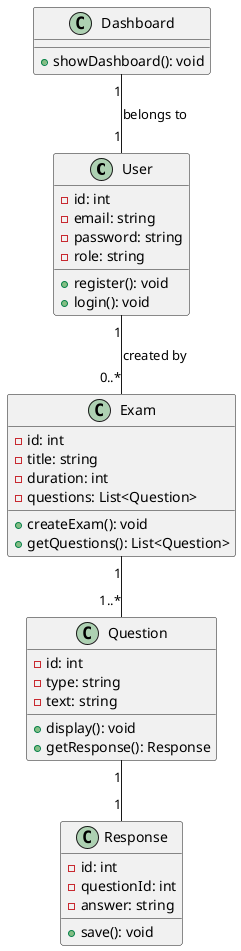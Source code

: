 @startuml

class User {
  - id: int
  - email: string
  - password: string
  - role: string
  + register(): void
  + login(): void
}

class Exam {
  - id: int
  - title: string
  - duration: int
  - questions: List<Question>
  + createExam(): void
  + getQuestions(): List<Question>
}

class Question {
  - id: int
  - type: string
  - text: string
  + display(): void
  + getResponse(): Response
}

class Response {
  - id: int
  - questionId: int
  - answer: string
  + save(): void
}

class Dashboard {
  + showDashboard(): void
}

User "1" -- "0..*" Exam : "created by"
Exam "1" -- "1..*" Question
Question "1" -- "1" Response
Dashboard "1" -- "1" User : "belongs to"

@enduml
